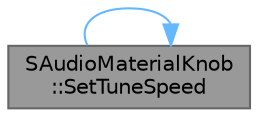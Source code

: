 digraph "SAudioMaterialKnob::SetTuneSpeed"
{
 // INTERACTIVE_SVG=YES
 // LATEX_PDF_SIZE
  bgcolor="transparent";
  edge [fontname=Helvetica,fontsize=10,labelfontname=Helvetica,labelfontsize=10];
  node [fontname=Helvetica,fontsize=10,shape=box,height=0.2,width=0.4];
  rankdir="LR";
  Node1 [id="Node000001",label="SAudioMaterialKnob\l::SetTuneSpeed",height=0.2,width=0.4,color="gray40", fillcolor="grey60", style="filled", fontcolor="black",tooltip="Set the TuneSpeed attribute."];
  Node1 -> Node1 [id="edge1_Node000001_Node000001",color="steelblue1",style="solid",tooltip=" "];
}
